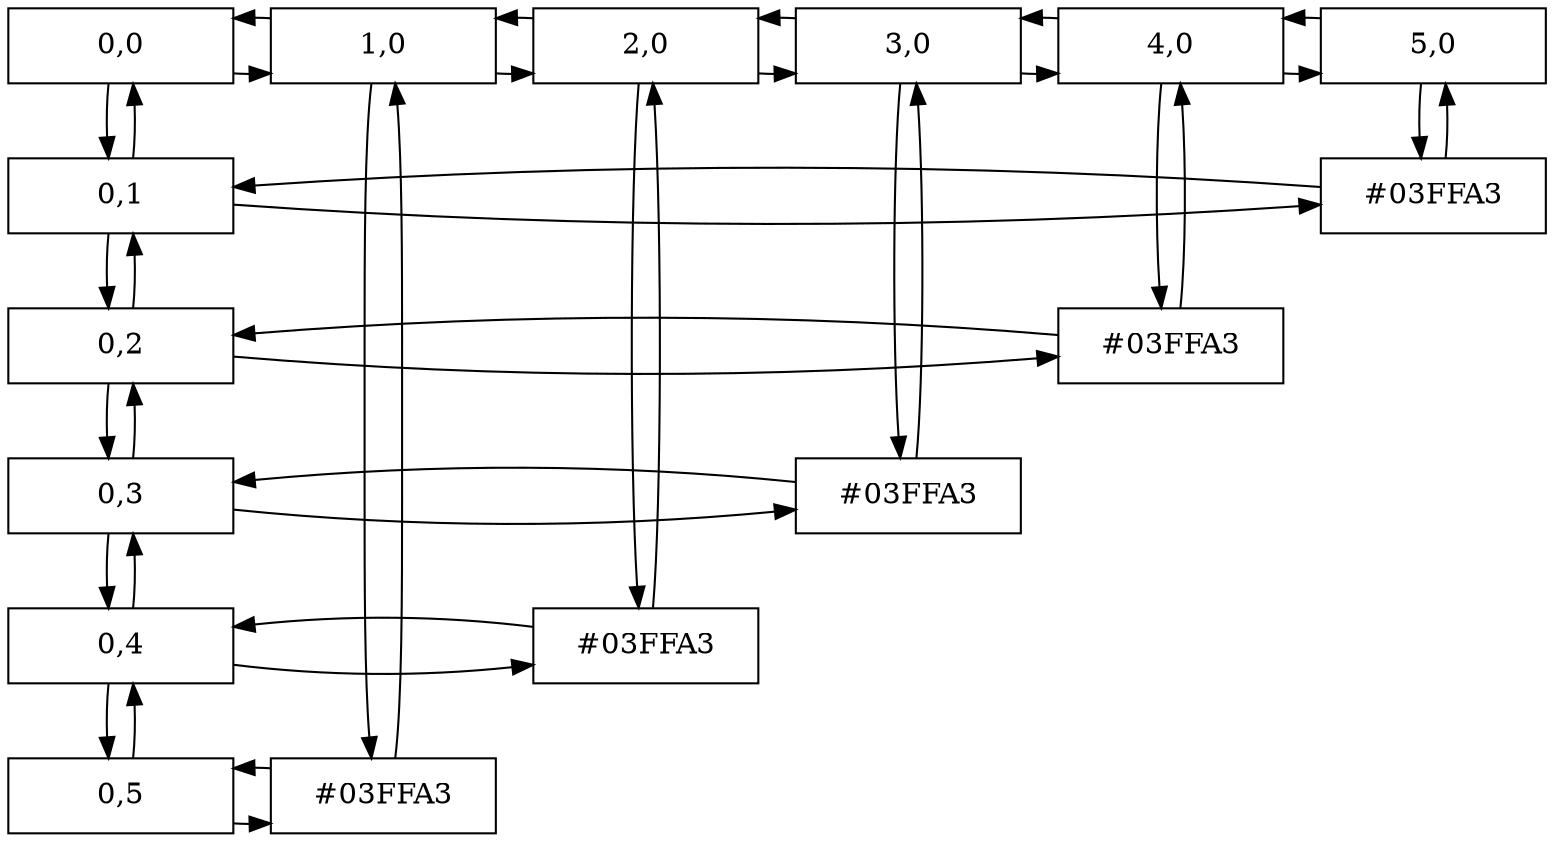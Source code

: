 digraph matrixDisPersaP {
node [shape=box];

C00[ label = "0,0", width = 1.5, group = 1 ];
C10[ label = "1,0", width = 1.5, group = 2 ];
C20[ label = "2,0", width = 1.5, group = 3 ];
C30[ label = "3,0", width = 1.5, group = 4 ];
C40[ label = "4,0", width = 1.5, group = 5 ];
C50[ label = "5,0", width = 1.5, group = 6 ];
C01[ label = "0,1", width = 1.5, group = 1 ];
C51[ label = "#03FFA3", width = 1.5, group = 6 ];
C02[ label = "0,2", width = 1.5, group = 1 ];
C42[ label = "#03FFA3", width = 1.5, group = 5 ];
C03[ label = "0,3", width = 1.5, group = 1 ];
C33[ label = "#03FFA3", width = 1.5, group = 4 ];
C04[ label = "0,4", width = 1.5, group = 1 ];
C24[ label = "#03FFA3", width = 1.5, group = 3 ];
C05[ label = "0,5", width = 1.5, group = 1 ];
C15[ label = "#03FFA3", width = 1.5, group = 2 ];
{ rank = same;C05;C15;}

{ rank = same;C04;C24;}

{ rank = same;C03;C33;}

{ rank = same;C02;C42;}

{ rank = same;C01;C51;}

{ rank = same;C00;C10;C20;C30;C40;C50;}

C00 -> C10;
C00 -> C01;
C10 -> C00;
C10 -> C20;
C10 -> C15;
C20 -> C10;
C20 -> C30;
C20 -> C24;
C30 -> C20;
C30 -> C40;
C30 -> C33;
C40 -> C30;
C40 -> C50;
C40 -> C42;
C50 -> C40;
C50 -> C51;
C01 -> C51;
C01 -> C00;
C01 -> C02;
C51 -> C01;
C51 -> C50;
C02 -> C42;
C02 -> C01;
C02 -> C03;
C42 -> C02;
C42 -> C40;
C03 -> C33;
C03 -> C02;
C03 -> C04;
C33 -> C03;
C33 -> C30;
C04 -> C24;
C04 -> C03;
C04 -> C05;
C24 -> C04;
C24 -> C20;
C05 -> C15;
C05 -> C04;
C15 -> C05;
C15 -> C10;
}
